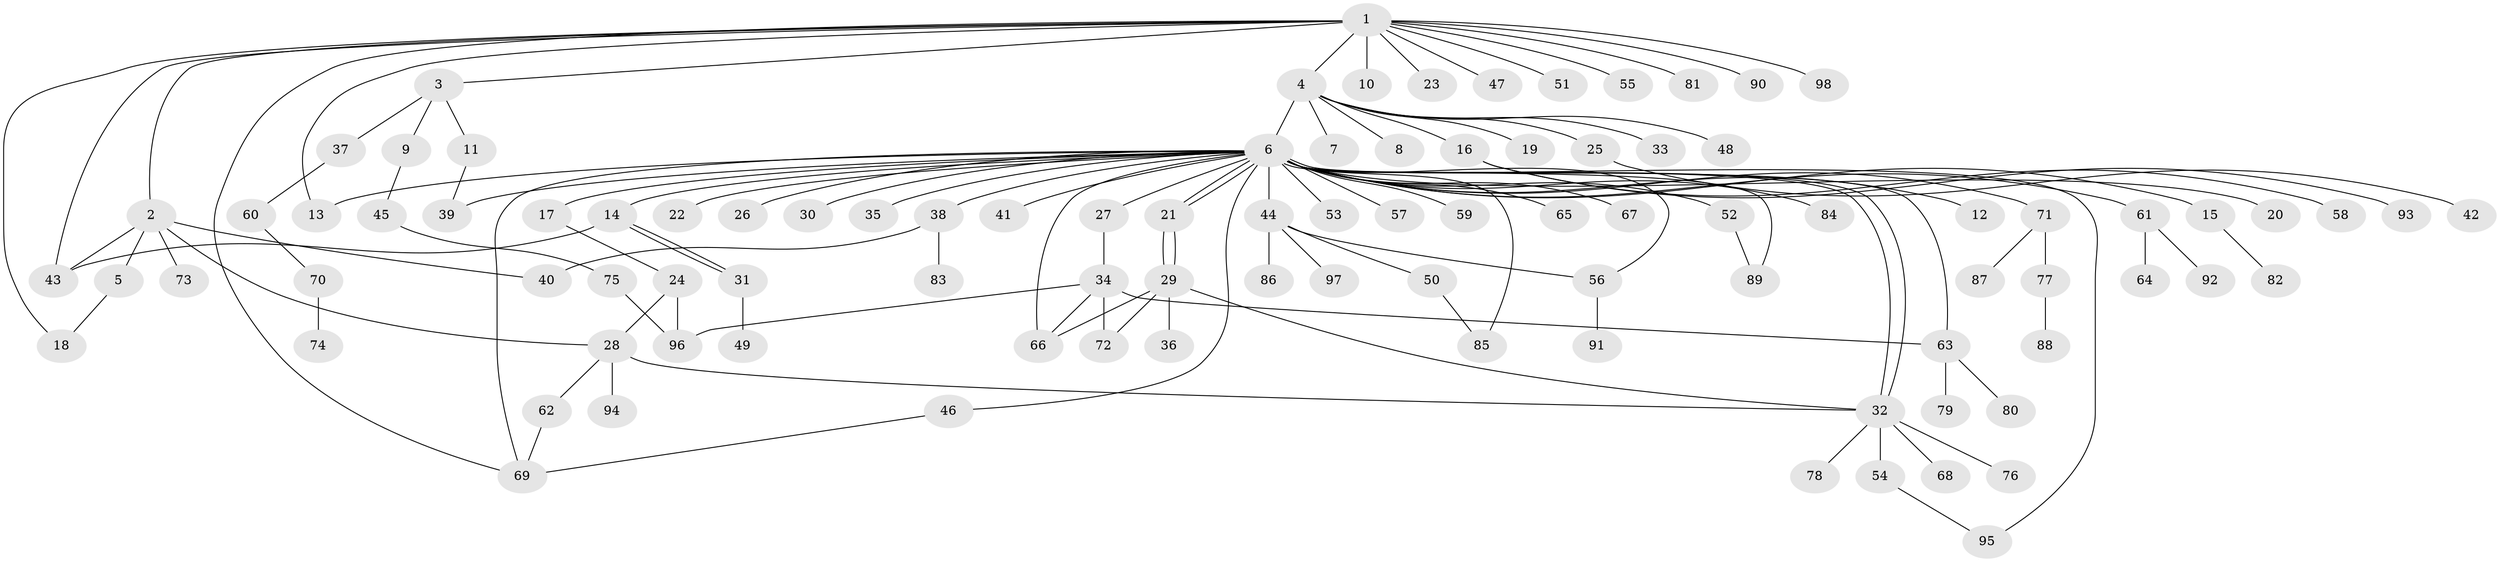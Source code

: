 // coarse degree distribution, {14: 0.014492753623188406, 5: 0.028985507246376812, 4: 0.057971014492753624, 8: 0.014492753623188406, 2: 0.2463768115942029, 30: 0.014492753623188406, 1: 0.5362318840579711, 3: 0.07246376811594203, 6: 0.014492753623188406}
// Generated by graph-tools (version 1.1) at 2025/50/03/04/25 22:50:08]
// undirected, 98 vertices, 123 edges
graph export_dot {
  node [color=gray90,style=filled];
  1;
  2;
  3;
  4;
  5;
  6;
  7;
  8;
  9;
  10;
  11;
  12;
  13;
  14;
  15;
  16;
  17;
  18;
  19;
  20;
  21;
  22;
  23;
  24;
  25;
  26;
  27;
  28;
  29;
  30;
  31;
  32;
  33;
  34;
  35;
  36;
  37;
  38;
  39;
  40;
  41;
  42;
  43;
  44;
  45;
  46;
  47;
  48;
  49;
  50;
  51;
  52;
  53;
  54;
  55;
  56;
  57;
  58;
  59;
  60;
  61;
  62;
  63;
  64;
  65;
  66;
  67;
  68;
  69;
  70;
  71;
  72;
  73;
  74;
  75;
  76;
  77;
  78;
  79;
  80;
  81;
  82;
  83;
  84;
  85;
  86;
  87;
  88;
  89;
  90;
  91;
  92;
  93;
  94;
  95;
  96;
  97;
  98;
  1 -- 2;
  1 -- 3;
  1 -- 4;
  1 -- 10;
  1 -- 13;
  1 -- 18;
  1 -- 23;
  1 -- 43;
  1 -- 47;
  1 -- 51;
  1 -- 55;
  1 -- 69;
  1 -- 81;
  1 -- 90;
  1 -- 98;
  2 -- 5;
  2 -- 28;
  2 -- 40;
  2 -- 43;
  2 -- 73;
  3 -- 9;
  3 -- 11;
  3 -- 37;
  4 -- 6;
  4 -- 7;
  4 -- 8;
  4 -- 16;
  4 -- 19;
  4 -- 25;
  4 -- 33;
  4 -- 48;
  5 -- 18;
  6 -- 12;
  6 -- 13;
  6 -- 14;
  6 -- 15;
  6 -- 17;
  6 -- 20;
  6 -- 21;
  6 -- 21;
  6 -- 22;
  6 -- 26;
  6 -- 27;
  6 -- 30;
  6 -- 32;
  6 -- 32;
  6 -- 35;
  6 -- 38;
  6 -- 39;
  6 -- 41;
  6 -- 44;
  6 -- 46;
  6 -- 52;
  6 -- 53;
  6 -- 56;
  6 -- 57;
  6 -- 59;
  6 -- 61;
  6 -- 63;
  6 -- 65;
  6 -- 66;
  6 -- 67;
  6 -- 69;
  6 -- 71;
  6 -- 84;
  6 -- 85;
  6 -- 89;
  6 -- 95;
  9 -- 45;
  11 -- 39;
  14 -- 31;
  14 -- 31;
  14 -- 43;
  15 -- 82;
  16 -- 58;
  16 -- 93;
  17 -- 24;
  21 -- 29;
  21 -- 29;
  24 -- 28;
  24 -- 96;
  25 -- 42;
  27 -- 34;
  28 -- 32;
  28 -- 62;
  28 -- 94;
  29 -- 32;
  29 -- 36;
  29 -- 66;
  29 -- 72;
  31 -- 49;
  32 -- 54;
  32 -- 68;
  32 -- 76;
  32 -- 78;
  34 -- 63;
  34 -- 66;
  34 -- 72;
  34 -- 96;
  37 -- 60;
  38 -- 40;
  38 -- 83;
  44 -- 50;
  44 -- 56;
  44 -- 86;
  44 -- 97;
  45 -- 75;
  46 -- 69;
  50 -- 85;
  52 -- 89;
  54 -- 95;
  56 -- 91;
  60 -- 70;
  61 -- 64;
  61 -- 92;
  62 -- 69;
  63 -- 79;
  63 -- 80;
  70 -- 74;
  71 -- 77;
  71 -- 87;
  75 -- 96;
  77 -- 88;
}
